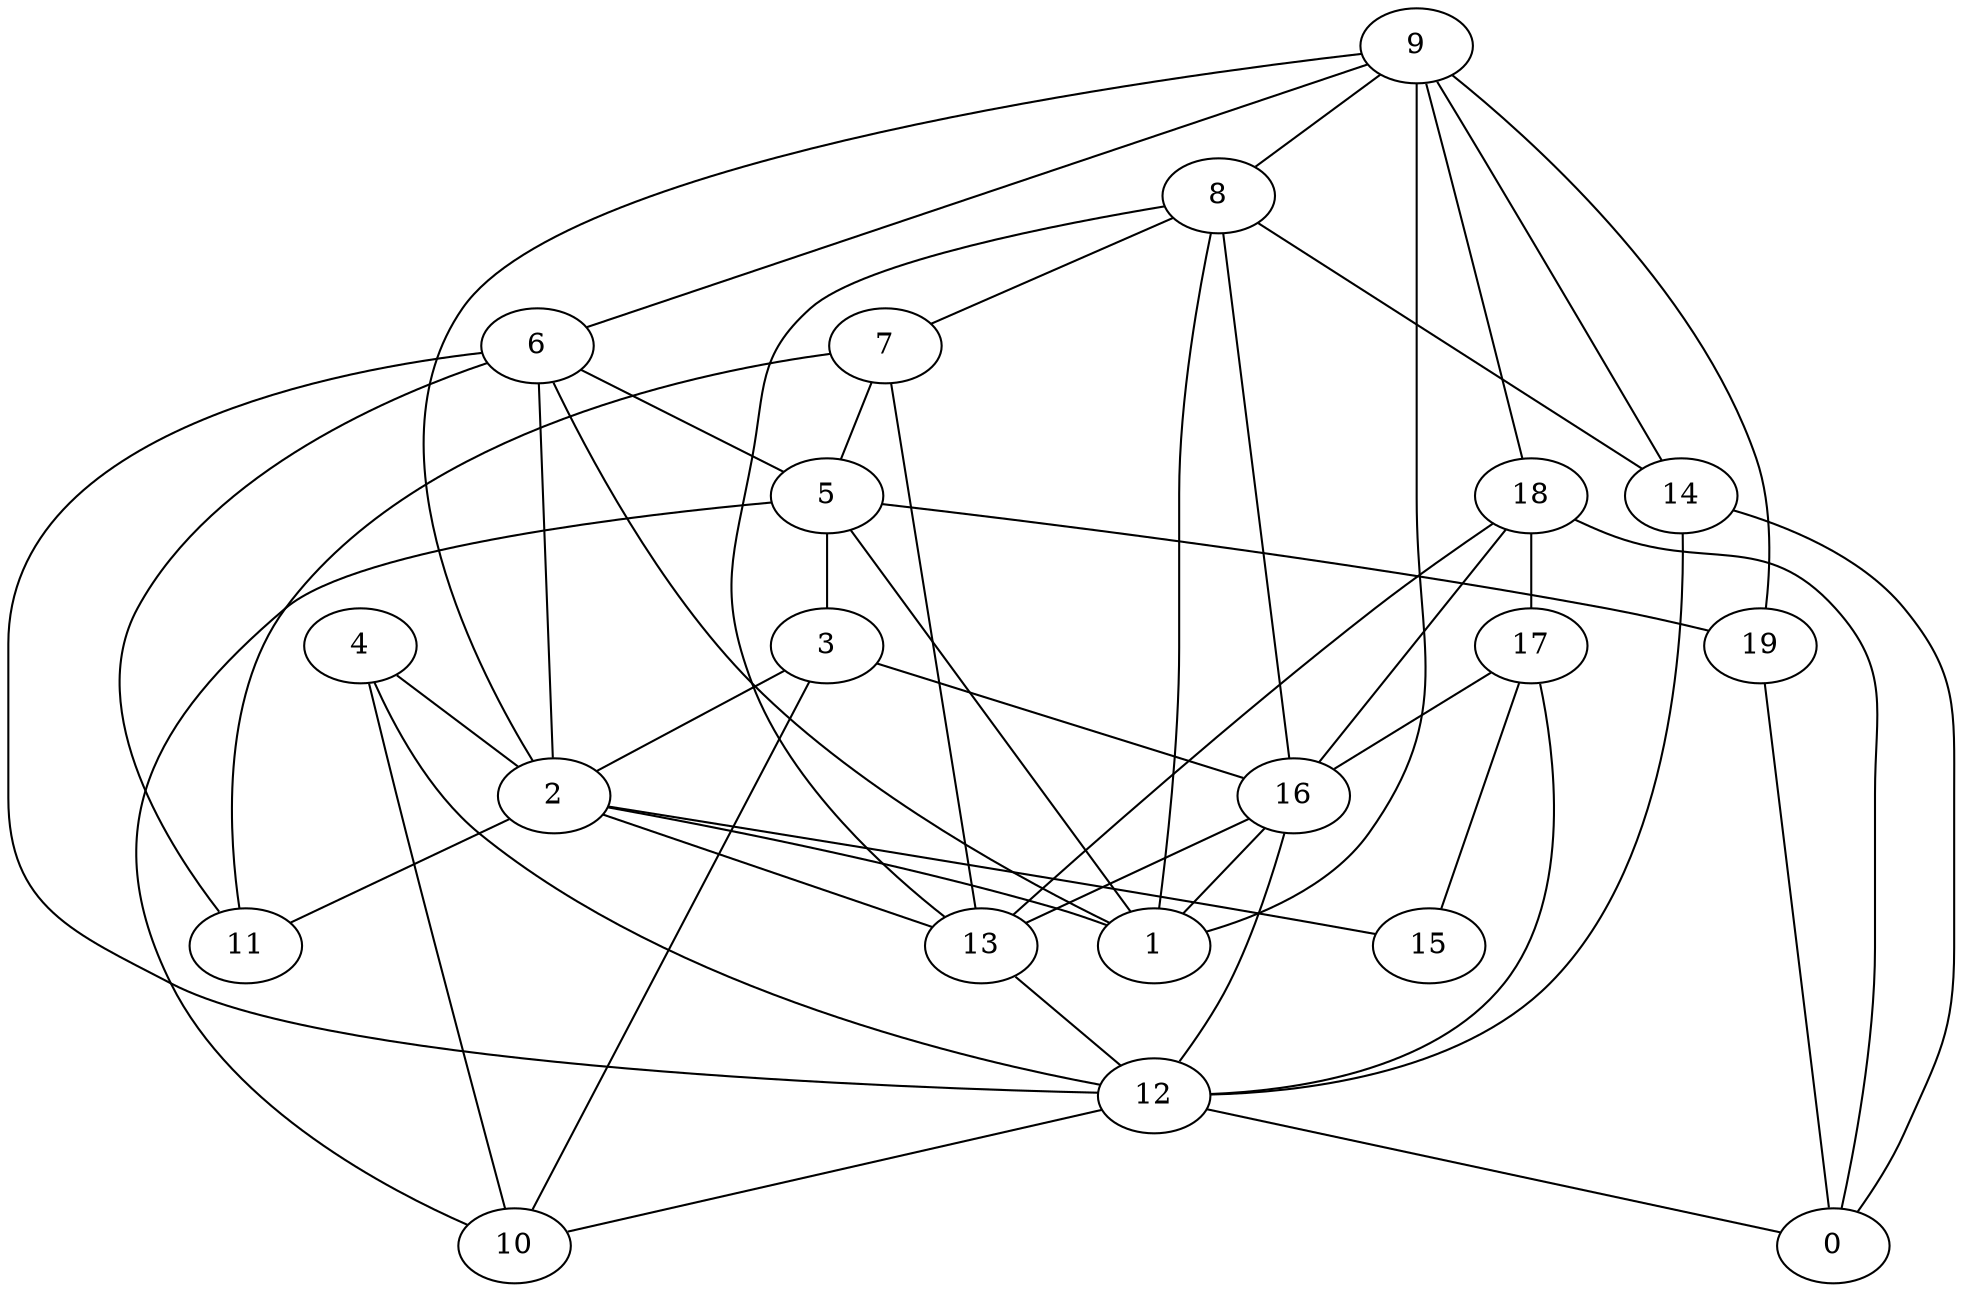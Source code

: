 digraph GG_graph {

subgraph G_graph {
edge [color = black]
"12" -> "10" [dir = none]
"3" -> "2" [dir = none]
"16" -> "13" [dir = none]
"2" -> "15" [dir = none]
"2" -> "13" [dir = none]
"2" -> "11" [dir = none]
"19" -> "0" [dir = none]
"6" -> "5" [dir = none]
"6" -> "2" [dir = none]
"4" -> "2" [dir = none]
"8" -> "1" [dir = none]
"8" -> "14" [dir = none]
"8" -> "7" [dir = none]
"8" -> "13" [dir = none]
"18" -> "17" [dir = none]
"9" -> "18" [dir = none]
"9" -> "19" [dir = none]
"9" -> "2" [dir = none]
"13" -> "12" [dir = none]
"18" -> "0" [dir = none]
"6" -> "1" [dir = none]
"3" -> "16" [dir = none]
"17" -> "16" [dir = none]
"7" -> "5" [dir = none]
"5" -> "19" [dir = none]
"16" -> "1" [dir = none]
"9" -> "8" [dir = none]
"5" -> "3" [dir = none]
"3" -> "10" [dir = none]
"4" -> "12" [dir = none]
"18" -> "13" [dir = none]
"17" -> "15" [dir = none]
"2" -> "1" [dir = none]
"12" -> "0" [dir = none]
"17" -> "12" [dir = none]
"6" -> "12" [dir = none]
"5" -> "10" [dir = none]
"16" -> "12" [dir = none]
"9" -> "1" [dir = none]
"14" -> "0" [dir = none]
"8" -> "16" [dir = none]
"7" -> "13" [dir = none]
"9" -> "14" [dir = none]
"5" -> "1" [dir = none]
"7" -> "11" [dir = none]
"9" -> "6" [dir = none]
"14" -> "12" [dir = none]
"6" -> "11" [dir = none]
"18" -> "16" [dir = none]
"4" -> "10" [dir = none]
}

}
